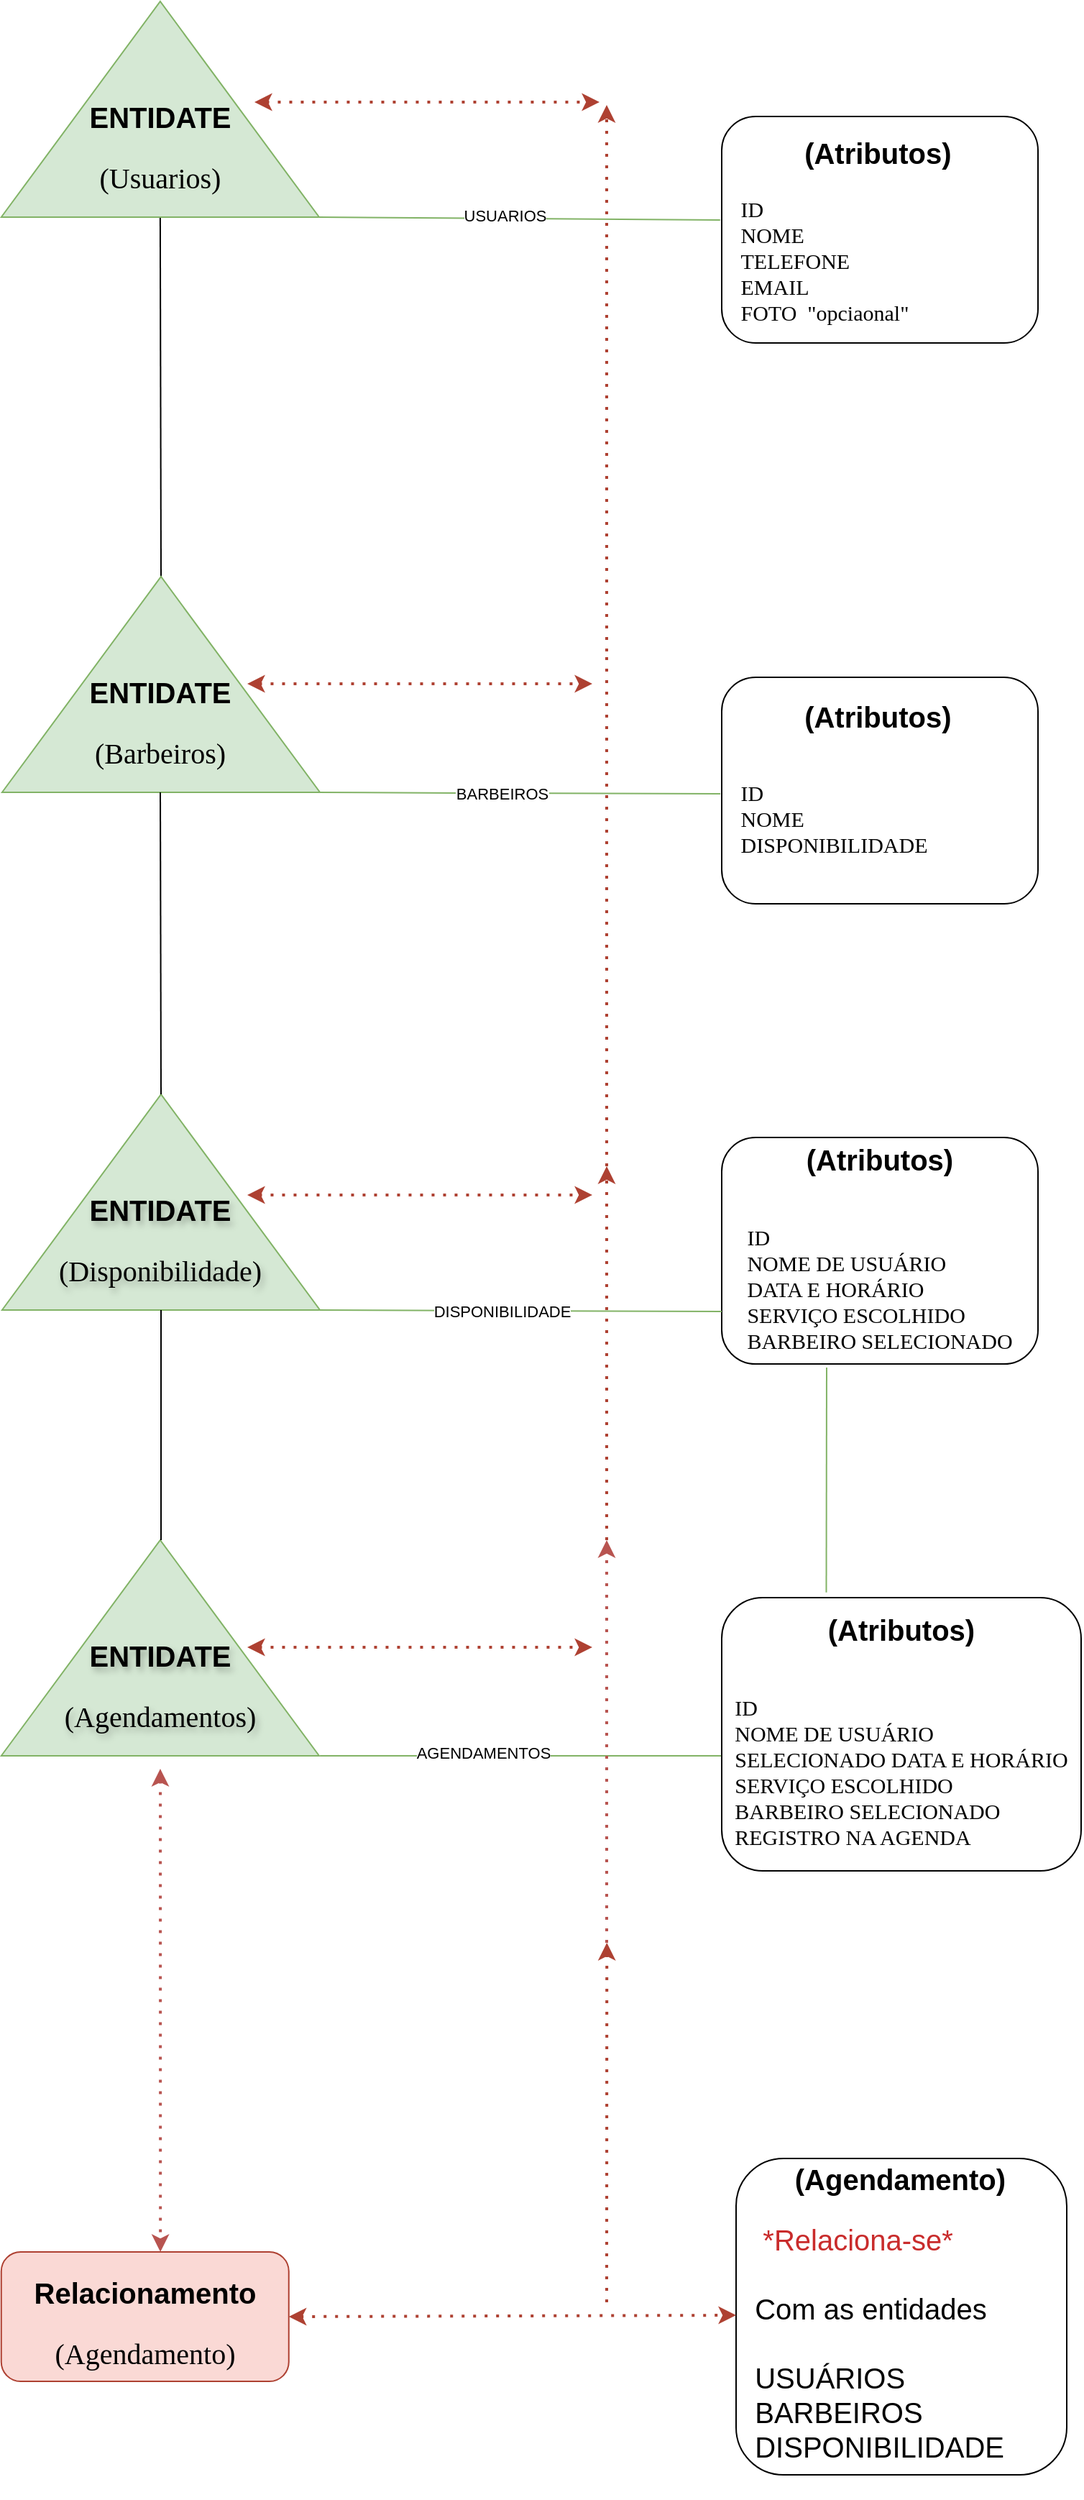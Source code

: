 <mxfile version="24.7.13">
  <diagram name="Página-1" id="cU92eyZIP07kXA5iKUZk">
    <mxGraphModel dx="1434" dy="1960" grid="1" gridSize="10" guides="1" tooltips="1" connect="1" arrows="1" fold="1" page="1" pageScale="1" pageWidth="827" pageHeight="1169" math="0" shadow="0">
      <root>
        <mxCell id="0" />
        <mxCell id="1" parent="0" />
        <mxCell id="cKrOKOpTMZdyzhnUi_az-14" value="&lt;h1&gt;&lt;font style=&quot;font-size: 20px;&quot;&gt;&amp;nbsp; &amp;nbsp; &amp;nbsp; &amp;nbsp; &amp;nbsp; (Atributos)&lt;/font&gt;&lt;/h1&gt;&lt;div style=&quot;font-size: 15px; line-height: 120%;&quot;&gt;&lt;font face=&quot;Verdana&quot;&gt;&amp;nbsp; &amp;nbsp;ID&lt;/font&gt;&lt;/div&gt;&lt;div style=&quot;font-size: 15px; line-height: 120%;&quot;&gt;&lt;span style=&quot;font-family: Verdana; background-color: initial;&quot;&gt;&amp;nbsp; &amp;nbsp;NOME&lt;/span&gt;&lt;/div&gt;&lt;div style=&quot;font-size: 15px; line-height: 120%;&quot;&gt;&lt;span style=&quot;font-family: Verdana; background-color: initial;&quot;&gt;&amp;nbsp; &amp;nbsp;TELEFONE&lt;/span&gt;&lt;/div&gt;&lt;div style=&quot;font-size: 15px; line-height: 120%;&quot;&gt;&lt;span style=&quot;background-color: initial;&quot;&gt;&lt;font face=&quot;Verdana&quot; style=&quot;font-size: 15px;&quot;&gt;&amp;nbsp; &amp;nbsp;EMAIL&lt;/font&gt;&lt;/span&gt;&lt;/div&gt;&lt;div style=&quot;font-size: 15px; line-height: 120%;&quot;&gt;&lt;font face=&quot;Verdana&quot;&gt;&amp;nbsp; &amp;nbsp;FOTO&amp;nbsp; &quot;opciaonal&quot;&lt;/font&gt;&lt;/div&gt;&lt;div style=&quot;forced-color-adjust: none; padding: 0px; margin: 0px; font-size: 15px; line-height: 120%;&quot;&gt;&lt;br style=&quot;forced-color-adjust: none; padding: 0px; margin: 0px; color: rgb(0, 0, 0); font-family: Helvetica; font-style: normal; font-variant-ligatures: normal; font-variant-caps: normal; font-weight: 700; letter-spacing: normal; orphans: 2; text-indent: 0px; text-transform: none; widows: 2; word-spacing: 0px; -webkit-text-stroke-width: 0px; white-space: nowrap; background-color: rgb(251, 251, 251); text-decoration-thickness: initial; text-decoration-style: initial; text-decoration-color: initial;&quot;&gt;&lt;/div&gt;" style="rounded=1;whiteSpace=wrap;html=1;align=left;" parent="1" vertex="1">
          <mxGeometry x="520" y="-270" width="220" height="157.5" as="geometry" />
        </mxCell>
        <mxCell id="cKrOKOpTMZdyzhnUi_az-18" value="" style="endArrow=none;html=1;rounded=0;exitX=0;exitY=1;exitDx=0;exitDy=0;exitPerimeter=0;entryX=-0.005;entryY=0.457;entryDx=0;entryDy=0;entryPerimeter=0;fillColor=#d5e8d4;strokeColor=#82b366;" parent="1" source="DhuK5LboHCLWYcnkCGI0-27" target="cKrOKOpTMZdyzhnUi_az-14" edge="1">
          <mxGeometry width="50" height="50" relative="1" as="geometry">
            <mxPoint x="234" y="-154" as="sourcePoint" />
            <mxPoint x="510" y="-156" as="targetPoint" />
          </mxGeometry>
        </mxCell>
        <mxCell id="cKrOKOpTMZdyzhnUi_az-21" value="USUARIOS" style="edgeLabel;html=1;align=center;verticalAlign=middle;resizable=0;points=[];" parent="cKrOKOpTMZdyzhnUi_az-18" vertex="1" connectable="0">
          <mxGeometry x="0.059" y="-3" relative="1" as="geometry">
            <mxPoint x="-19" y="-5" as="offset" />
          </mxGeometry>
        </mxCell>
        <mxCell id="cKrOKOpTMZdyzhnUi_az-20" value="" style="endArrow=none;html=1;rounded=0;entryX=0;entryY=0.5;entryDx=0;entryDy=0;exitX=1;exitY=0.5;exitDx=0;exitDy=0;" parent="1" source="DhuK5LboHCLWYcnkCGI0-31" target="DhuK5LboHCLWYcnkCGI0-27" edge="1">
          <mxGeometry width="50" height="50" relative="1" as="geometry">
            <mxPoint x="130" y="43" as="sourcePoint" />
            <mxPoint x="130" y="-102.25" as="targetPoint" />
          </mxGeometry>
        </mxCell>
        <mxCell id="cKrOKOpTMZdyzhnUi_az-26" value="&lt;h1&gt;&lt;font style=&quot;font-size: 20px;&quot;&gt;&amp;nbsp; &amp;nbsp; &amp;nbsp; &amp;nbsp; &amp;nbsp; (Atributos)&lt;/font&gt;&lt;/h1&gt;&lt;br style=&quot;forced-color-adjust: none; padding: 0px; margin: 0px;&quot;&gt;&lt;div style=&quot;font-size: 15px; line-height: 120%;&quot;&gt;&lt;font face=&quot;Verdana&quot;&gt;&amp;nbsp; &amp;nbsp;ID&lt;/font&gt;&lt;/div&gt;&lt;div style=&quot;font-size: 15px; line-height: 120%;&quot;&gt;&lt;span style=&quot;font-family: Verdana; background-color: initial;&quot;&gt;&amp;nbsp; &amp;nbsp;NOME&lt;/span&gt;&lt;/div&gt;&lt;div style=&quot;font-size: 15px; line-height: 120%;&quot;&gt;&lt;span style=&quot;font-family: Verdana; background-color: initial;&quot;&gt;&amp;nbsp; &amp;nbsp;DISPONIBILIDADE&lt;/span&gt;&lt;/div&gt;&lt;div style=&quot;font-size: 15px; line-height: 120%;&quot;&gt;&lt;br&gt;&lt;/div&gt;&lt;div style=&quot;forced-color-adjust: none; padding: 0px; margin: 0px; font-size: 15px; line-height: 120%;&quot;&gt;&lt;br style=&quot;forced-color-adjust: none; padding: 0px; margin: 0px; color: rgb(0, 0, 0); font-family: Helvetica; font-style: normal; font-variant-ligatures: normal; font-variant-caps: normal; font-weight: 700; letter-spacing: normal; orphans: 2; text-indent: 0px; text-transform: none; widows: 2; word-spacing: 0px; -webkit-text-stroke-width: 0px; white-space: nowrap; background-color: rgb(251, 251, 251); text-decoration-thickness: initial; text-decoration-style: initial; text-decoration-color: initial;&quot;&gt;&lt;/div&gt;" style="rounded=1;whiteSpace=wrap;html=1;align=left;" parent="1" vertex="1">
          <mxGeometry x="520" y="120" width="220" height="157.5" as="geometry" />
        </mxCell>
        <mxCell id="cKrOKOpTMZdyzhnUi_az-31" value="" style="endArrow=none;html=1;rounded=0;exitX=1;exitY=0.25;exitDx=0;exitDy=0;fillColor=#d5e8d4;strokeColor=#82b366;" parent="1" edge="1">
          <mxGeometry width="50" height="50" relative="1" as="geometry">
            <mxPoint x="238.02" y="200.01" as="sourcePoint" />
            <mxPoint x="519" y="201" as="targetPoint" />
            <Array as="points">
              <mxPoint x="338.02" y="200.51" />
            </Array>
          </mxGeometry>
        </mxCell>
        <mxCell id="cKrOKOpTMZdyzhnUi_az-33" value="BARBEIROS" style="edgeLabel;html=1;align=center;verticalAlign=middle;resizable=0;points=[];" parent="cKrOKOpTMZdyzhnUi_az-31" vertex="1" connectable="0">
          <mxGeometry x="-0.082" y="-3" relative="1" as="geometry">
            <mxPoint y="-3" as="offset" />
          </mxGeometry>
        </mxCell>
        <mxCell id="DhuK5LboHCLWYcnkCGI0-10" value="&lt;h1 style=&quot;margin-top: 65.08px;&quot;&gt;&lt;font style=&quot;font-size: 20px;&quot;&gt;(Atributos)&lt;/font&gt;&lt;/h1&gt;&lt;br style=&quot;forced-color-adjust: none; padding: 0px; margin: 0px;&quot;&gt;&lt;div style=&quot;text-align: left; font-size: 15px; line-height: 120%;&quot;&gt;&lt;font face=&quot;Verdana&quot;&gt;ID&lt;/font&gt;&lt;/div&gt;&lt;div style=&quot;text-align: left; font-size: 15px; line-height: 120%;&quot;&gt;&lt;span style=&quot;font-family: Verdana; background-color: initial;&quot;&gt;NOME DE USUÁRIO&amp;nbsp;&lt;/span&gt;&lt;/div&gt;&lt;div style=&quot;text-align: left; font-size: 15px; line-height: 120%;&quot;&gt;&lt;span style=&quot;font-family: Verdana; background-color: initial;&quot;&gt;DATA E HORÁRIO&lt;/span&gt;&lt;/div&gt;&lt;div style=&quot;text-align: left; font-size: 15px; line-height: 120%;&quot;&gt;&lt;span style=&quot;font-family: Verdana; background-color: initial;&quot;&gt;SERVIÇO ESCOLHIDO&lt;/span&gt;&lt;/div&gt;&lt;div style=&quot;text-align: left; font-size: 15px; line-height: 120%;&quot;&gt;&lt;span style=&quot;font-family: Verdana; background-color: initial;&quot;&gt;BARBEIRO SELECIONADO&lt;/span&gt;&lt;/div&gt;&lt;div style=&quot;text-align: left; font-size: 15px; line-height: 120%;&quot;&gt;&lt;span style=&quot;font-family: Verdana; background-color: initial;&quot;&gt;&lt;br&gt;&lt;/span&gt;&lt;/div&gt;&lt;div style=&quot;text-align: left; font-size: 15px; line-height: 120%;&quot;&gt;&lt;span style=&quot;font-family: Verdana; background-color: initial;&quot;&gt;&lt;br&gt;&lt;/span&gt;&lt;/div&gt;&lt;div style=&quot;text-align: left; font-size: 15px; line-height: 120%;&quot;&gt;&lt;br&gt;&lt;/div&gt;&lt;div style=&quot;text-align: left; forced-color-adjust: none; padding: 0px; margin: 0px; font-size: 15px; line-height: 120%;&quot;&gt;&lt;br style=&quot;forced-color-adjust: none; padding: 0px; margin: 0px; color: rgb(0, 0, 0); font-family: Helvetica; font-style: normal; font-variant-ligatures: normal; font-variant-caps: normal; font-weight: 700; letter-spacing: normal; orphans: 2; text-indent: 0px; text-transform: none; widows: 2; word-spacing: 0px; -webkit-text-stroke-width: 0px; white-space: nowrap; background-color: rgb(251, 251, 251); text-decoration-thickness: initial; text-decoration-style: initial; text-decoration-color: initial;&quot;&gt;&lt;/div&gt;" style="rounded=1;whiteSpace=wrap;html=1;" vertex="1" parent="1">
          <mxGeometry x="520" y="440.01" width="220" height="157.5" as="geometry" />
        </mxCell>
        <mxCell id="DhuK5LboHCLWYcnkCGI0-14" value="" style="endArrow=none;html=1;rounded=0;exitX=0.007;exitY=0.991;exitDx=0;exitDy=0;exitPerimeter=0;fillColor=#d5e8d4;strokeColor=#82b366;" edge="1" parent="1">
          <mxGeometry width="50" height="50" relative="1" as="geometry">
            <mxPoint x="238.01" y="560.01" as="sourcePoint" />
            <mxPoint x="520" y="561.05" as="targetPoint" />
            <Array as="points" />
          </mxGeometry>
        </mxCell>
        <mxCell id="DhuK5LboHCLWYcnkCGI0-16" value="DISPONIBILIDADE" style="edgeLabel;html=1;align=center;verticalAlign=middle;resizable=0;points=[];" vertex="1" connectable="0" parent="DhuK5LboHCLWYcnkCGI0-14">
          <mxGeometry x="-0.09" relative="1" as="geometry">
            <mxPoint as="offset" />
          </mxGeometry>
        </mxCell>
        <mxCell id="DhuK5LboHCLWYcnkCGI0-15" value="" style="endArrow=none;html=1;rounded=0;fillColor=#d5e8d4;strokeColor=#82b366;" edge="1" parent="1">
          <mxGeometry width="50" height="50" relative="1" as="geometry">
            <mxPoint x="240.56" y="870.01" as="sourcePoint" />
            <mxPoint x="551.56" y="870.01" as="targetPoint" />
            <Array as="points" />
          </mxGeometry>
        </mxCell>
        <mxCell id="DhuK5LboHCLWYcnkCGI0-45" value="AGENDAMENTOS" style="edgeLabel;html=1;align=center;verticalAlign=middle;resizable=0;points=[];" vertex="1" connectable="0" parent="DhuK5LboHCLWYcnkCGI0-15">
          <mxGeometry x="-0.271" y="2" relative="1" as="geometry">
            <mxPoint as="offset" />
          </mxGeometry>
        </mxCell>
        <mxCell id="DhuK5LboHCLWYcnkCGI0-17" value="&lt;h1&gt;&lt;font style=&quot;font-size: 20px;&quot; face=&quot;Helvetica&quot;&gt;Relacionamento&lt;/font&gt;&lt;/h1&gt;&lt;div&gt;&lt;font face=&quot;Times New Roman&quot; style=&quot;font-size: 20px;&quot;&gt;(Agendamento)&lt;/font&gt;&lt;/div&gt;" style="rounded=1;whiteSpace=wrap;html=1;spacingTop=-11;spacing=-11;fillColor=#fad9d5;strokeColor=#ae4132;" vertex="1" parent="1">
          <mxGeometry x="18.88" y="1215" width="200" height="90" as="geometry" />
        </mxCell>
        <mxCell id="DhuK5LboHCLWYcnkCGI0-22" value="" style="endArrow=none;html=1;rounded=0;exitX=0.291;exitY=-0.019;exitDx=0;exitDy=0;exitPerimeter=0;fillColor=#d5e8d4;strokeColor=#82b366;" edge="1" parent="1" source="DhuK5LboHCLWYcnkCGI0-40">
          <mxGeometry width="50" height="50" relative="1" as="geometry">
            <mxPoint x="582" y="719.01" as="sourcePoint" />
            <mxPoint x="593" y="600" as="targetPoint" />
            <Array as="points" />
          </mxGeometry>
        </mxCell>
        <mxCell id="DhuK5LboHCLWYcnkCGI0-26" value="&lt;h1&gt;&lt;font style=&quot;font-size: 20px;&quot;&gt;&amp;nbsp; &amp;nbsp; &amp;nbsp; &amp;nbsp;(Agendamento)&lt;/font&gt;&lt;/h1&gt;&lt;div&gt;&lt;font style=&quot;font-size: 20px;&quot;&gt;&amp;nbsp; &amp;nbsp;&lt;font color=&quot;#c92c2c&quot;&gt;*Relaciona-se*&lt;/font&gt;&lt;/font&gt;&lt;/div&gt;&lt;div&gt;&lt;font style=&quot;font-size: 20px;&quot;&gt;&lt;font color=&quot;#c92c2c&quot;&gt;&lt;br&gt;&lt;/font&gt;&lt;/font&gt;&lt;/div&gt;&lt;div&gt;&lt;font style=&quot;font-size: 20px;&quot;&gt;&amp;nbsp; Com as entidades&lt;/font&gt;&lt;/div&gt;&lt;div&gt;&lt;font style=&quot;font-size: 20px;&quot;&gt;&lt;br&gt;&lt;/font&gt;&lt;/div&gt;&lt;div&gt;&lt;font style=&quot;font-size: 20px;&quot;&gt;&amp;nbsp; USUÁRIOS&lt;/font&gt;&lt;/div&gt;&lt;div&gt;&lt;font style=&quot;font-size: 20px;&quot;&gt;&amp;nbsp; BARBEIROS&lt;/font&gt;&lt;/div&gt;&lt;div&gt;&lt;font style=&quot;font-size: 20px;&quot;&gt;&amp;nbsp; DISPONIBILIDADE&lt;/font&gt;&lt;/div&gt;&lt;div&gt;&lt;font style=&quot;font-size: 20px;&quot;&gt;&amp;nbsp;&lt;/font&gt;&lt;/div&gt;" style="rounded=1;whiteSpace=wrap;html=1;align=left;" vertex="1" parent="1">
          <mxGeometry x="530" y="1150" width="230" height="220" as="geometry" />
        </mxCell>
        <mxCell id="DhuK5LboHCLWYcnkCGI0-27" value="&lt;h1 style=&quot;forced-color-adjust: none; color: rgb(0, 0, 0); font-family: Helvetica; font-style: normal; font-variant-ligatures: normal; font-variant-caps: normal; letter-spacing: normal; orphans: 2; text-align: center; text-indent: 0px; text-transform: none; widows: 2; word-spacing: 0px; -webkit-text-stroke-width: 0px; white-space: normal; text-decoration-thickness: initial; text-decoration-style: initial; text-decoration-color: initial; margin-top: 50.08px;&quot;&gt;&lt;font style=&quot;forced-color-adjust: none; font-size: 20px;&quot; face=&quot;Helvetica&quot;&gt;ENTIDATE&lt;/font&gt;&lt;/h1&gt;&lt;div style=&quot;forced-color-adjust: none; color: rgb(0, 0, 0); font-family: Helvetica; font-size: 12px; font-style: normal; font-variant-ligatures: normal; font-variant-caps: normal; font-weight: 400; letter-spacing: normal; orphans: 2; text-align: center; text-indent: 0px; text-transform: none; widows: 2; word-spacing: 0px; -webkit-text-stroke-width: 0px; white-space: normal; text-decoration-thickness: initial; text-decoration-style: initial; text-decoration-color: initial; padding-top: 0px;&quot;&gt;&lt;font style=&quot;forced-color-adjust: none; font-size: 20px;&quot; face=&quot;Times New Roman&quot;&gt;(Usuarios)&lt;/font&gt;&lt;/div&gt;" style="triangle;whiteSpace=wrap;html=1;direction=north;labelBackgroundColor=none;fillColor=#d5e8d4;strokeColor=#82b366;" vertex="1" parent="1">
          <mxGeometry x="18.88" y="-350" width="221.12" height="150.01" as="geometry" />
        </mxCell>
        <mxCell id="DhuK5LboHCLWYcnkCGI0-31" value="&lt;h1 style=&quot;forced-color-adjust: none; color: rgb(0, 0, 0); font-family: Helvetica; font-style: normal; font-variant-ligatures: normal; font-variant-caps: normal; letter-spacing: normal; orphans: 2; text-align: center; text-indent: 0px; text-transform: none; widows: 2; word-spacing: 0px; -webkit-text-stroke-width: 0px; white-space: normal; text-decoration-thickness: initial; text-decoration-style: initial; text-decoration-color: initial; margin-top: 50.08px;&quot;&gt;&lt;font style=&quot;forced-color-adjust: none; font-size: 20px;&quot; face=&quot;Helvetica&quot;&gt;ENTIDATE&lt;/font&gt;&lt;/h1&gt;&lt;div style=&quot;forced-color-adjust: none; color: rgb(0, 0, 0); font-family: Helvetica; font-size: 12px; font-style: normal; font-variant-ligatures: normal; font-variant-caps: normal; font-weight: 400; letter-spacing: normal; orphans: 2; text-align: center; text-indent: 0px; text-transform: none; widows: 2; word-spacing: 0px; -webkit-text-stroke-width: 0px; white-space: normal; text-decoration-thickness: initial; text-decoration-style: initial; text-decoration-color: initial; padding-top: 0px;&quot;&gt;&lt;font style=&quot;forced-color-adjust: none; font-size: 20px;&quot; face=&quot;Times New Roman&quot;&gt;(Barbeiros&lt;/font&gt;&lt;span style=&quot;forced-color-adjust: none; font-size: 20px; font-family: &amp;quot;Times New Roman&amp;quot;;&quot;&gt;)&lt;/span&gt;&lt;/div&gt;" style="triangle;whiteSpace=wrap;html=1;direction=north;labelBackgroundColor=none;spacing=2;fillColor=#d5e8d4;strokeColor=#82b366;" vertex="1" parent="1">
          <mxGeometry x="19.44" y="50" width="221.12" height="150.01" as="geometry" />
        </mxCell>
        <mxCell id="DhuK5LboHCLWYcnkCGI0-37" value="&lt;h1 style=&quot;forced-color-adjust: none; color: rgb(0, 0, 0); font-family: Helvetica; font-style: normal; font-variant-ligatures: normal; font-variant-caps: normal; letter-spacing: normal; orphans: 2; text-align: center; text-indent: 0px; text-transform: none; widows: 2; word-spacing: 0px; -webkit-text-stroke-width: 0px; white-space: normal; text-decoration-thickness: initial; text-decoration-style: initial; text-decoration-color: initial; margin-top: 50.08px;&quot;&gt;&lt;font style=&quot;forced-color-adjust: none; font-size: 20px;&quot; face=&quot;Helvetica&quot;&gt;ENTIDATE&lt;/font&gt;&lt;/h1&gt;&lt;div style=&quot;forced-color-adjust: none; color: rgb(0, 0, 0); font-family: Helvetica; font-size: 12px; font-style: normal; font-variant-ligatures: normal; font-variant-caps: normal; font-weight: 400; letter-spacing: normal; orphans: 2; text-align: center; text-indent: 0px; text-transform: none; widows: 2; word-spacing: 0px; -webkit-text-stroke-width: 0px; white-space: normal; text-decoration-thickness: initial; text-decoration-style: initial; text-decoration-color: initial; padding-top: 0px;&quot;&gt;&lt;font style=&quot;forced-color-adjust: none; font-size: 20px;&quot; face=&quot;Times New Roman&quot;&gt;(Disponibilidade&lt;/font&gt;&lt;span style=&quot;font-size: 20px; font-family: &amp;quot;Times New Roman&amp;quot;;&quot;&gt;)&lt;/span&gt;&lt;/div&gt;" style="triangle;whiteSpace=wrap;html=1;direction=north;labelBackgroundColor=none;spacing=2;labelBorderColor=none;textShadow=1;fillColor=#d5e8d4;strokeColor=#82b366;" vertex="1" parent="1">
          <mxGeometry x="19.44" y="410" width="221.12" height="150.01" as="geometry" />
        </mxCell>
        <mxCell id="DhuK5LboHCLWYcnkCGI0-38" value="&lt;h1 style=&quot;forced-color-adjust: none; color: rgb(0, 0, 0); font-family: Helvetica; font-style: normal; font-variant-ligatures: normal; font-variant-caps: normal; letter-spacing: normal; orphans: 2; text-align: center; text-indent: 0px; text-transform: none; widows: 2; word-spacing: 0px; -webkit-text-stroke-width: 0px; white-space: normal; text-decoration-thickness: initial; text-decoration-style: initial; text-decoration-color: initial; margin-top: 50.08px;&quot;&gt;&lt;font style=&quot;forced-color-adjust: none; font-size: 20px;&quot; face=&quot;Helvetica&quot;&gt;ENTIDATE&lt;/font&gt;&lt;/h1&gt;&lt;div style=&quot;forced-color-adjust: none; color: rgb(0, 0, 0); font-family: Helvetica; font-size: 12px; font-style: normal; font-variant-ligatures: normal; font-variant-caps: normal; font-weight: 400; letter-spacing: normal; orphans: 2; text-align: center; text-indent: 0px; text-transform: none; widows: 2; word-spacing: 0px; -webkit-text-stroke-width: 0px; white-space: normal; text-decoration-thickness: initial; text-decoration-style: initial; text-decoration-color: initial; padding-top: 0px;&quot;&gt;&lt;font style=&quot;forced-color-adjust: none; font-size: 20px;&quot; face=&quot;Times New Roman&quot;&gt;(Agendamentos&lt;/font&gt;&lt;span style=&quot;font-size: 20px; font-family: &amp;quot;Times New Roman&amp;quot;;&quot;&gt;)&lt;/span&gt;&lt;/div&gt;" style="triangle;whiteSpace=wrap;html=1;direction=north;labelBackgroundColor=none;spacing=2;labelBorderColor=none;textShadow=1;fillColor=#d5e8d4;strokeColor=#82b366;" vertex="1" parent="1">
          <mxGeometry x="18.88" y="720" width="221.12" height="150.01" as="geometry" />
        </mxCell>
        <mxCell id="DhuK5LboHCLWYcnkCGI0-40" value="&lt;h1 style=&quot;margin-top: 65.08px;&quot;&gt;&lt;font style=&quot;font-size: 20px;&quot;&gt;(Atributos)&lt;/font&gt;&lt;/h1&gt;&lt;br style=&quot;forced-color-adjust: none; padding: 0px; margin: 0px;&quot;&gt;&lt;div style=&quot;text-align: left; font-size: 15px; line-height: 120%;&quot;&gt;&lt;font face=&quot;Verdana&quot;&gt;ID&lt;/font&gt;&lt;/div&gt;&lt;div style=&quot;text-align: left; font-size: 15px; line-height: 120%;&quot;&gt;&lt;span style=&quot;font-family: Verdana; background-color: initial;&quot;&gt;NOME DE USUÁRIO&amp;nbsp;&lt;/span&gt;&lt;/div&gt;&lt;div style=&quot;text-align: left; font-size: 15px; line-height: 120%;&quot;&gt;&lt;span style=&quot;font-family: Verdana; background-color: initial;&quot;&gt;SELECIONADO DATA E HORÁRIO&lt;/span&gt;&lt;/div&gt;&lt;div style=&quot;text-align: left; font-size: 15px; line-height: 120%;&quot;&gt;&lt;span style=&quot;font-family: Verdana; background-color: initial;&quot;&gt;SERVIÇO ESCOLHIDO&lt;/span&gt;&lt;/div&gt;&lt;div style=&quot;text-align: left; font-size: 15px; line-height: 120%;&quot;&gt;&lt;span style=&quot;font-family: Verdana; background-color: initial;&quot;&gt;BARBEIRO SELECIONADO&lt;/span&gt;&lt;/div&gt;&lt;div style=&quot;text-align: left; font-size: 15px; line-height: 120%;&quot;&gt;&lt;span style=&quot;font-family: Verdana; background-color: initial;&quot;&gt;REGISTRO NA AGENDA&lt;/span&gt;&lt;/div&gt;&lt;div style=&quot;text-align: left; font-size: 15px; line-height: 120%;&quot;&gt;&lt;span style=&quot;font-family: Verdana; background-color: initial;&quot;&gt;&lt;br&gt;&lt;/span&gt;&lt;/div&gt;&lt;div style=&quot;text-align: left; font-size: 15px; line-height: 120%;&quot;&gt;&lt;span style=&quot;font-family: Verdana; background-color: initial;&quot;&gt;&lt;br&gt;&lt;/span&gt;&lt;/div&gt;&lt;div style=&quot;text-align: left; font-size: 15px; line-height: 120%;&quot;&gt;&lt;br&gt;&lt;/div&gt;&lt;div style=&quot;text-align: left; forced-color-adjust: none; padding: 0px; margin: 0px; font-size: 15px; line-height: 120%;&quot;&gt;&lt;br style=&quot;forced-color-adjust: none; padding: 0px; margin: 0px; color: rgb(0, 0, 0); font-family: Helvetica; font-style: normal; font-variant-ligatures: normal; font-variant-caps: normal; font-weight: 700; letter-spacing: normal; orphans: 2; text-indent: 0px; text-transform: none; widows: 2; word-spacing: 0px; -webkit-text-stroke-width: 0px; white-space: nowrap; background-color: rgb(251, 251, 251); text-decoration-thickness: initial; text-decoration-style: initial; text-decoration-color: initial;&quot;&gt;&lt;/div&gt;" style="rounded=1;whiteSpace=wrap;html=1;" vertex="1" parent="1">
          <mxGeometry x="520" y="760" width="250" height="190" as="geometry" />
        </mxCell>
        <mxCell id="DhuK5LboHCLWYcnkCGI0-41" value="" style="endArrow=classic;dashed=1;html=1;dashPattern=1 3;strokeWidth=2;rounded=0;exitX=1;exitY=0.5;exitDx=0;exitDy=0;startArrow=classic;startFill=1;fillColor=#fad9d5;strokeColor=#ae4132;endFill=1;" edge="1" parent="1" source="DhuK5LboHCLWYcnkCGI0-17">
          <mxGeometry width="50" height="50" relative="1" as="geometry">
            <mxPoint x="230" y="1259" as="sourcePoint" />
            <mxPoint x="530" y="1259" as="targetPoint" />
          </mxGeometry>
        </mxCell>
        <mxCell id="DhuK5LboHCLWYcnkCGI0-42" value="" style="endArrow=none;html=1;rounded=0;entryX=0;entryY=0.5;entryDx=0;entryDy=0;exitX=1;exitY=0.5;exitDx=0;exitDy=0;" edge="1" parent="1" source="DhuK5LboHCLWYcnkCGI0-37">
          <mxGeometry width="50" height="50" relative="1" as="geometry">
            <mxPoint x="130.5" y="450.01" as="sourcePoint" />
            <mxPoint x="129.5" y="200.01" as="targetPoint" />
          </mxGeometry>
        </mxCell>
        <mxCell id="DhuK5LboHCLWYcnkCGI0-43" value="" style="endArrow=none;html=1;rounded=0;" edge="1" parent="1">
          <mxGeometry width="50" height="50" relative="1" as="geometry">
            <mxPoint x="130" y="720" as="sourcePoint" />
            <mxPoint x="130" y="560" as="targetPoint" />
          </mxGeometry>
        </mxCell>
        <mxCell id="DhuK5LboHCLWYcnkCGI0-52" value="" style="endArrow=classic;dashed=1;html=1;dashPattern=1 3;strokeWidth=2;rounded=0;fillColor=#fad9d5;strokeColor=#ae4132;startArrow=none;startFill=0;endFill=1;" edge="1" parent="1">
          <mxGeometry width="50" height="50" relative="1" as="geometry">
            <mxPoint x="440" y="1250" as="sourcePoint" />
            <mxPoint x="440.12" y="1000" as="targetPoint" />
          </mxGeometry>
        </mxCell>
        <mxCell id="DhuK5LboHCLWYcnkCGI0-55" value="" style="endArrow=classic;dashed=1;html=1;dashPattern=1 3;strokeWidth=2;rounded=0;fillColor=#f8cecc;strokeColor=#b85450;startArrow=none;startFill=0;endFill=1;" edge="1" parent="1">
          <mxGeometry width="50" height="50" relative="1" as="geometry">
            <mxPoint x="440" y="1000" as="sourcePoint" />
            <mxPoint x="440" y="720" as="targetPoint" />
          </mxGeometry>
        </mxCell>
        <mxCell id="DhuK5LboHCLWYcnkCGI0-58" value="" style="endArrow=classic;dashed=1;html=1;dashPattern=1 3;strokeWidth=2;rounded=0;fillColor=#fad9d5;strokeColor=#ae4132;startArrow=none;startFill=0;endFill=1;" edge="1" parent="1">
          <mxGeometry width="50" height="50" relative="1" as="geometry">
            <mxPoint x="440" y="720" as="sourcePoint" />
            <mxPoint x="440" y="460" as="targetPoint" />
            <Array as="points" />
          </mxGeometry>
        </mxCell>
        <mxCell id="DhuK5LboHCLWYcnkCGI0-61" value="" style="endArrow=none;dashed=1;html=1;dashPattern=1 3;strokeWidth=2;rounded=0;fillColor=#fad9d5;strokeColor=#ae4132;" edge="1" parent="1">
          <mxGeometry width="50" height="50" relative="1" as="geometry">
            <mxPoint x="440" y="460" as="sourcePoint" />
            <mxPoint x="440" y="100" as="targetPoint" />
            <Array as="points" />
          </mxGeometry>
        </mxCell>
        <mxCell id="DhuK5LboHCLWYcnkCGI0-63" value="" style="endArrow=classic;dashed=1;html=1;dashPattern=1 3;strokeWidth=2;rounded=0;fillColor=#fad9d5;strokeColor=#ae4132;endFill=1;" edge="1" parent="1">
          <mxGeometry width="50" height="50" relative="1" as="geometry">
            <mxPoint x="440" y="102" as="sourcePoint" />
            <mxPoint x="440" y="-278" as="targetPoint" />
            <Array as="points" />
          </mxGeometry>
        </mxCell>
        <mxCell id="DhuK5LboHCLWYcnkCGI0-64" value="" style="endArrow=classic;dashed=1;html=1;dashPattern=1 3;strokeWidth=2;rounded=0;fillColor=#fad9d5;strokeColor=#ae4132;startArrow=classic;startFill=1;endFill=1;" edge="1" parent="1">
          <mxGeometry width="50" height="50" relative="1" as="geometry">
            <mxPoint x="195" y="-280" as="sourcePoint" />
            <mxPoint x="435" y="-280" as="targetPoint" />
          </mxGeometry>
        </mxCell>
        <mxCell id="DhuK5LboHCLWYcnkCGI0-65" value="" style="endArrow=classic;dashed=1;html=1;dashPattern=1 3;strokeWidth=2;rounded=0;fillColor=#f8cecc;strokeColor=#b85450;exitX=-0.027;exitY=0.457;exitDx=0;exitDy=0;exitPerimeter=0;startArrow=classic;startFill=1;endFill=1;" edge="1" parent="1">
          <mxGeometry width="50" height="50" relative="1" as="geometry">
            <mxPoint x="129.502" y="879.06" as="sourcePoint" />
            <mxPoint x="129.57" y="1215" as="targetPoint" />
            <Array as="points" />
          </mxGeometry>
        </mxCell>
        <mxCell id="DhuK5LboHCLWYcnkCGI0-67" value="" style="endArrow=classic;dashed=1;html=1;dashPattern=1 3;strokeWidth=2;rounded=0;fillColor=#fad9d5;strokeColor=#ae4132;startArrow=classic;startFill=1;endFill=1;" edge="1" parent="1">
          <mxGeometry width="50" height="50" relative="1" as="geometry">
            <mxPoint x="190" y="124.51" as="sourcePoint" />
            <mxPoint x="430" y="124.51" as="targetPoint" />
          </mxGeometry>
        </mxCell>
        <mxCell id="DhuK5LboHCLWYcnkCGI0-68" value="" style="endArrow=classic;dashed=1;html=1;dashPattern=1 3;strokeWidth=2;rounded=0;fillColor=#fad9d5;strokeColor=#ae4132;startArrow=classic;startFill=1;endFill=1;" edge="1" parent="1">
          <mxGeometry width="50" height="50" relative="1" as="geometry">
            <mxPoint x="190" y="480" as="sourcePoint" />
            <mxPoint x="430" y="480" as="targetPoint" />
          </mxGeometry>
        </mxCell>
        <mxCell id="DhuK5LboHCLWYcnkCGI0-69" value="" style="endArrow=classic;dashed=1;html=1;dashPattern=1 3;strokeWidth=2;rounded=0;fillColor=#fad9d5;strokeColor=#ae4132;startArrow=classic;startFill=1;endFill=1;" edge="1" parent="1">
          <mxGeometry width="50" height="50" relative="1" as="geometry">
            <mxPoint x="190" y="794.51" as="sourcePoint" />
            <mxPoint x="430" y="794.51" as="targetPoint" />
          </mxGeometry>
        </mxCell>
      </root>
    </mxGraphModel>
  </diagram>
</mxfile>
